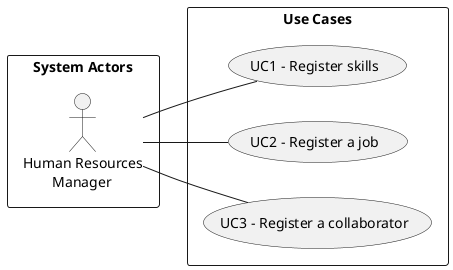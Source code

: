 @startuml

skinparam packageStyle rectangle


left to right direction

rectangle "System Actors" as actors {
    actor "Human Resources\n\tManager" as HRM
}


rectangle "Use Cases" as usecases{
    usecase "UC1 - Register skills" as UC1
    HRM -- UC1
    usecase "UC2 - Register a job" as UC2
    HRM -- UC2
    usecase "UC3 - Register a collaborator" as UC3
    HRM -- UC3

}


@enduml